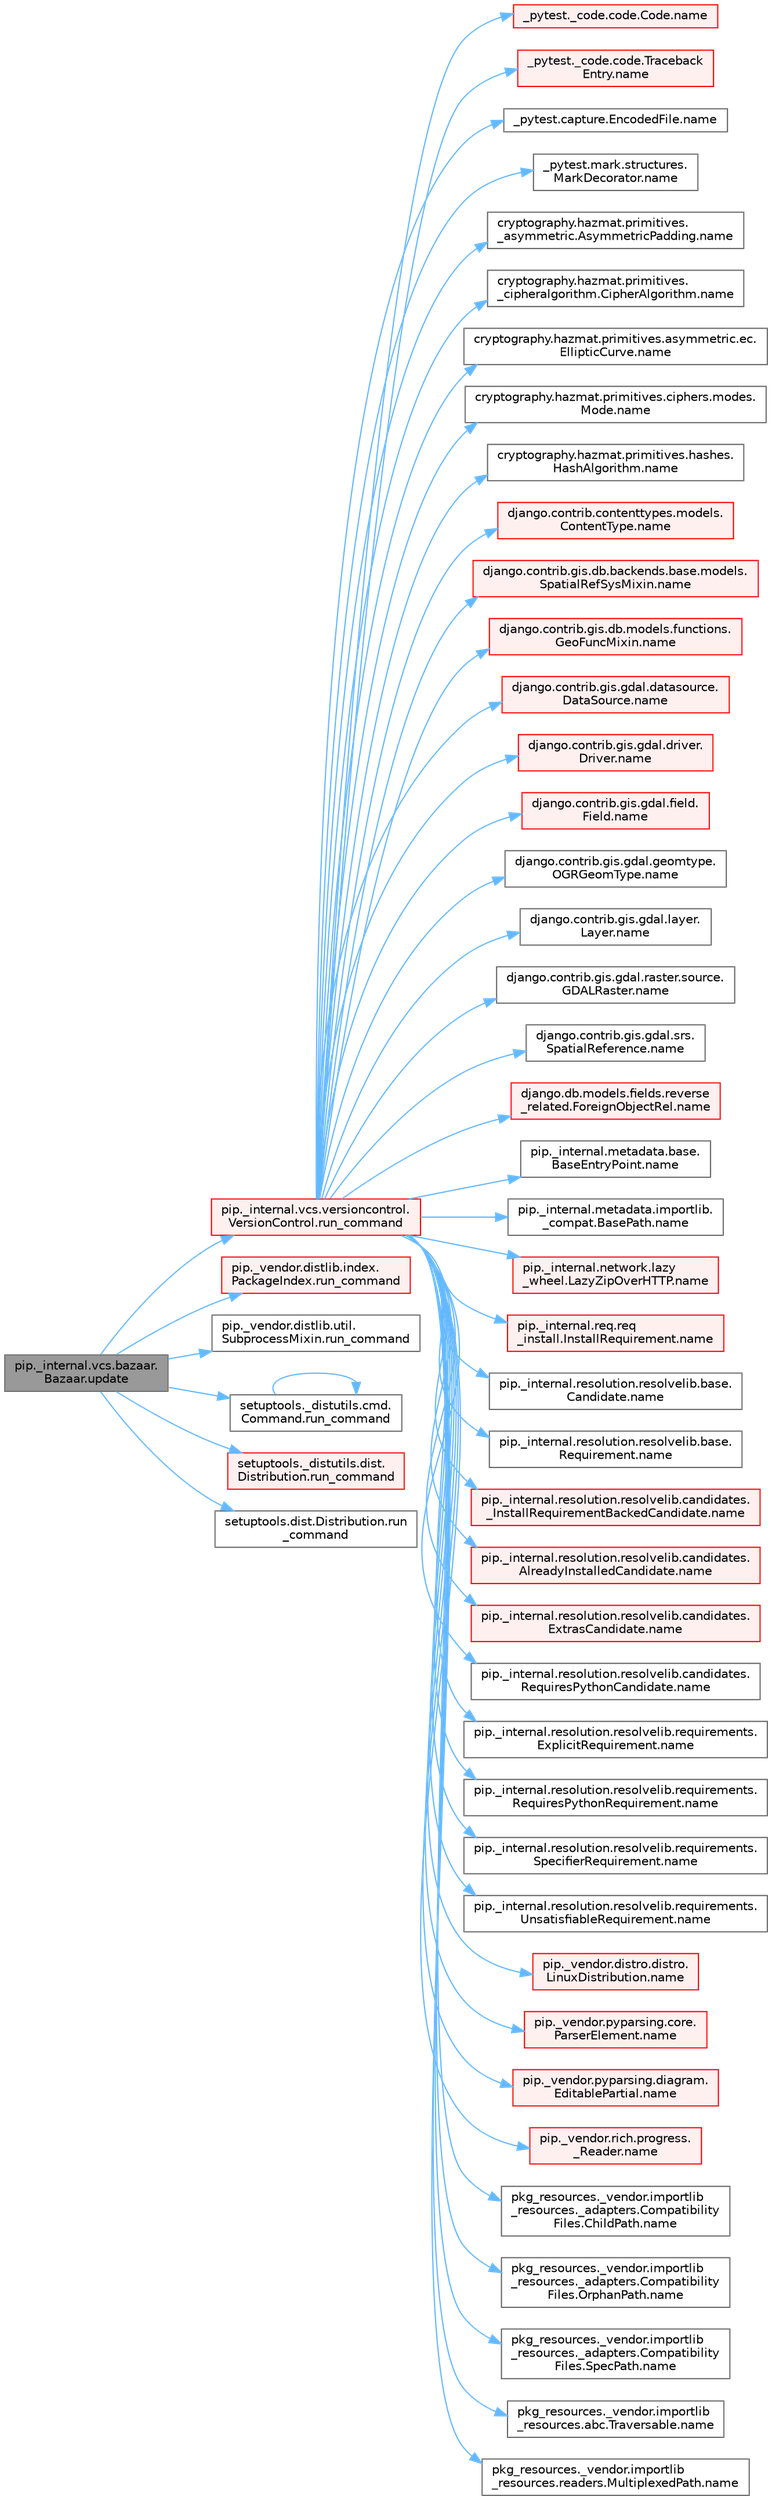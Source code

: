 digraph "pip._internal.vcs.bazaar.Bazaar.update"
{
 // LATEX_PDF_SIZE
  bgcolor="transparent";
  edge [fontname=Helvetica,fontsize=10,labelfontname=Helvetica,labelfontsize=10];
  node [fontname=Helvetica,fontsize=10,shape=box,height=0.2,width=0.4];
  rankdir="LR";
  Node1 [id="Node000001",label="pip._internal.vcs.bazaar.\lBazaar.update",height=0.2,width=0.4,color="gray40", fillcolor="grey60", style="filled", fontcolor="black",tooltip=" "];
  Node1 -> Node2 [id="edge1_Node000001_Node000002",color="steelblue1",style="solid",tooltip=" "];
  Node2 [id="Node000002",label="pip._internal.vcs.versioncontrol.\lVersionControl.run_command",height=0.2,width=0.4,color="red", fillcolor="#FFF0F0", style="filled",URL="$classpip_1_1__internal_1_1vcs_1_1versioncontrol_1_1_version_control.html#a7f3113dd29f4badd64da85b03c42c02c",tooltip=" "];
  Node2 -> Node3 [id="edge2_Node000002_Node000003",color="steelblue1",style="solid",tooltip=" "];
  Node3 [id="Node000003",label="_pytest._code.code.Code.name",height=0.2,width=0.4,color="red", fillcolor="#FFF0F0", style="filled",URL="$class__pytest_1_1__code_1_1code_1_1_code.html#a1f3cbc53ca6df4a1bab12183694b6e78",tooltip=" "];
  Node2 -> Node15 [id="edge3_Node000002_Node000015",color="steelblue1",style="solid",tooltip=" "];
  Node15 [id="Node000015",label="_pytest._code.code.Traceback\lEntry.name",height=0.2,width=0.4,color="red", fillcolor="#FFF0F0", style="filled",URL="$class__pytest_1_1__code_1_1code_1_1_traceback_entry.html#a106b95c0753f41669fbfb8ee4c11ad3d",tooltip=" "];
  Node2 -> Node17 [id="edge4_Node000002_Node000017",color="steelblue1",style="solid",tooltip=" "];
  Node17 [id="Node000017",label="_pytest.capture.EncodedFile.name",height=0.2,width=0.4,color="grey40", fillcolor="white", style="filled",URL="$class__pytest_1_1capture_1_1_encoded_file.html#a738c73b5de21c7261d9e51f71e4f0397",tooltip=" "];
  Node2 -> Node18 [id="edge5_Node000002_Node000018",color="steelblue1",style="solid",tooltip=" "];
  Node18 [id="Node000018",label="_pytest.mark.structures.\lMarkDecorator.name",height=0.2,width=0.4,color="grey40", fillcolor="white", style="filled",URL="$class__pytest_1_1mark_1_1structures_1_1_mark_decorator.html#ae8f66760cda125450e0e3bd38689c72f",tooltip=" "];
  Node2 -> Node19 [id="edge6_Node000002_Node000019",color="steelblue1",style="solid",tooltip=" "];
  Node19 [id="Node000019",label="cryptography.hazmat.primitives.\l_asymmetric.AsymmetricPadding.name",height=0.2,width=0.4,color="grey40", fillcolor="white", style="filled",URL="$classcryptography_1_1hazmat_1_1primitives_1_1__asymmetric_1_1_asymmetric_padding.html#a8f72e8284cb336861a873ed5ce0e39b5",tooltip=" "];
  Node2 -> Node20 [id="edge7_Node000002_Node000020",color="steelblue1",style="solid",tooltip=" "];
  Node20 [id="Node000020",label="cryptography.hazmat.primitives.\l_cipheralgorithm.CipherAlgorithm.name",height=0.2,width=0.4,color="grey40", fillcolor="white", style="filled",URL="$classcryptography_1_1hazmat_1_1primitives_1_1__cipheralgorithm_1_1_cipher_algorithm.html#a50567a5c3388450ab7aa883ab34a1ac7",tooltip=" "];
  Node2 -> Node21 [id="edge8_Node000002_Node000021",color="steelblue1",style="solid",tooltip=" "];
  Node21 [id="Node000021",label="cryptography.hazmat.primitives.asymmetric.ec.\lEllipticCurve.name",height=0.2,width=0.4,color="grey40", fillcolor="white", style="filled",URL="$classcryptography_1_1hazmat_1_1primitives_1_1asymmetric_1_1ec_1_1_elliptic_curve.html#a2775c4e945309a6c7ea33dace1698a60",tooltip=" "];
  Node2 -> Node22 [id="edge9_Node000002_Node000022",color="steelblue1",style="solid",tooltip=" "];
  Node22 [id="Node000022",label="cryptography.hazmat.primitives.ciphers.modes.\lMode.name",height=0.2,width=0.4,color="grey40", fillcolor="white", style="filled",URL="$classcryptography_1_1hazmat_1_1primitives_1_1ciphers_1_1modes_1_1_mode.html#a99d93fd1370a2abbb5bb5cffbd5ff0f7",tooltip=" "];
  Node2 -> Node23 [id="edge10_Node000002_Node000023",color="steelblue1",style="solid",tooltip=" "];
  Node23 [id="Node000023",label="cryptography.hazmat.primitives.hashes.\lHashAlgorithm.name",height=0.2,width=0.4,color="grey40", fillcolor="white", style="filled",URL="$classcryptography_1_1hazmat_1_1primitives_1_1hashes_1_1_hash_algorithm.html#a42c7e1582d9b46a015774af9e5cbbb0b",tooltip=" "];
  Node2 -> Node24 [id="edge11_Node000002_Node000024",color="steelblue1",style="solid",tooltip=" "];
  Node24 [id="Node000024",label="django.contrib.contenttypes.models.\lContentType.name",height=0.2,width=0.4,color="red", fillcolor="#FFF0F0", style="filled",URL="$classdjango_1_1contrib_1_1contenttypes_1_1models_1_1_content_type.html#a305b62f56597bb2e4823dcf5e6ccdcf8",tooltip=" "];
  Node2 -> Node26 [id="edge12_Node000002_Node000026",color="steelblue1",style="solid",tooltip=" "];
  Node26 [id="Node000026",label="django.contrib.gis.db.backends.base.models.\lSpatialRefSysMixin.name",height=0.2,width=0.4,color="red", fillcolor="#FFF0F0", style="filled",URL="$classdjango_1_1contrib_1_1gis_1_1db_1_1backends_1_1base_1_1models_1_1_spatial_ref_sys_mixin.html#a56fe36e786b49160249395f453dd1cab",tooltip=" "];
  Node2 -> Node56 [id="edge13_Node000002_Node000056",color="steelblue1",style="solid",tooltip=" "];
  Node56 [id="Node000056",label="django.contrib.gis.db.models.functions.\lGeoFuncMixin.name",height=0.2,width=0.4,color="red", fillcolor="#FFF0F0", style="filled",URL="$classdjango_1_1contrib_1_1gis_1_1db_1_1models_1_1functions_1_1_geo_func_mixin.html#adeeb6b2c9db337396468712e919af622",tooltip=" "];
  Node2 -> Node57 [id="edge14_Node000002_Node000057",color="steelblue1",style="solid",tooltip=" "];
  Node57 [id="Node000057",label="django.contrib.gis.gdal.datasource.\lDataSource.name",height=0.2,width=0.4,color="red", fillcolor="#FFF0F0", style="filled",URL="$classdjango_1_1contrib_1_1gis_1_1gdal_1_1datasource_1_1_data_source.html#aaa98728c7ef6f4d96c689550e8af3ed5",tooltip=" "];
  Node2 -> Node71 [id="edge15_Node000002_Node000071",color="steelblue1",style="solid",tooltip=" "];
  Node71 [id="Node000071",label="django.contrib.gis.gdal.driver.\lDriver.name",height=0.2,width=0.4,color="red", fillcolor="#FFF0F0", style="filled",URL="$classdjango_1_1contrib_1_1gis_1_1gdal_1_1driver_1_1_driver.html#aaa5d4d1b9fd762839db84d1e56e36b7f",tooltip=" "];
  Node2 -> Node72 [id="edge16_Node000002_Node000072",color="steelblue1",style="solid",tooltip=" "];
  Node72 [id="Node000072",label="django.contrib.gis.gdal.field.\lField.name",height=0.2,width=0.4,color="red", fillcolor="#FFF0F0", style="filled",URL="$classdjango_1_1contrib_1_1gis_1_1gdal_1_1field_1_1_field.html#a28a3b0af5006d5abf34d5b1497011368",tooltip=" "];
  Node2 -> Node73 [id="edge17_Node000002_Node000073",color="steelblue1",style="solid",tooltip=" "];
  Node73 [id="Node000073",label="django.contrib.gis.gdal.geomtype.\lOGRGeomType.name",height=0.2,width=0.4,color="grey40", fillcolor="white", style="filled",URL="$classdjango_1_1contrib_1_1gis_1_1gdal_1_1geomtype_1_1_o_g_r_geom_type.html#a719b3100682ab8df79fd8a2484163b8e",tooltip=" "];
  Node2 -> Node74 [id="edge18_Node000002_Node000074",color="steelblue1",style="solid",tooltip=" "];
  Node74 [id="Node000074",label="django.contrib.gis.gdal.layer.\lLayer.name",height=0.2,width=0.4,color="grey40", fillcolor="white", style="filled",URL="$classdjango_1_1contrib_1_1gis_1_1gdal_1_1layer_1_1_layer.html#a53791d8e2fe8b1ca86b426a625e7d66c",tooltip=" "];
  Node2 -> Node75 [id="edge19_Node000002_Node000075",color="steelblue1",style="solid",tooltip=" "];
  Node75 [id="Node000075",label="django.contrib.gis.gdal.raster.source.\lGDALRaster.name",height=0.2,width=0.4,color="grey40", fillcolor="white", style="filled",URL="$classdjango_1_1contrib_1_1gis_1_1gdal_1_1raster_1_1source_1_1_g_d_a_l_raster.html#a6cca2a8eca0ab4ff2e89f0f0cce590d1",tooltip=" "];
  Node2 -> Node76 [id="edge20_Node000002_Node000076",color="steelblue1",style="solid",tooltip=" "];
  Node76 [id="Node000076",label="django.contrib.gis.gdal.srs.\lSpatialReference.name",height=0.2,width=0.4,color="grey40", fillcolor="white", style="filled",URL="$classdjango_1_1contrib_1_1gis_1_1gdal_1_1srs_1_1_spatial_reference.html#ac2c9d37b41ae1a91ca63a7046590d603",tooltip=" "];
  Node2 -> Node77 [id="edge21_Node000002_Node000077",color="steelblue1",style="solid",tooltip=" "];
  Node77 [id="Node000077",label="django.db.models.fields.reverse\l_related.ForeignObjectRel.name",height=0.2,width=0.4,color="red", fillcolor="#FFF0F0", style="filled",URL="$classdjango_1_1db_1_1models_1_1fields_1_1reverse__related_1_1_foreign_object_rel.html#a5c0c2387142987d2c9582e677e90b5d7",tooltip=" "];
  Node2 -> Node390 [id="edge22_Node000002_Node000390",color="steelblue1",style="solid",tooltip=" "];
  Node390 [id="Node000390",label="pip._internal.metadata.base.\lBaseEntryPoint.name",height=0.2,width=0.4,color="grey40", fillcolor="white", style="filled",URL="$classpip_1_1__internal_1_1metadata_1_1base_1_1_base_entry_point.html#acd0c7299966258aeb0876da26520233d",tooltip=" "];
  Node2 -> Node391 [id="edge23_Node000002_Node000391",color="steelblue1",style="solid",tooltip=" "];
  Node391 [id="Node000391",label="pip._internal.metadata.importlib.\l_compat.BasePath.name",height=0.2,width=0.4,color="grey40", fillcolor="white", style="filled",URL="$classpip_1_1__internal_1_1metadata_1_1importlib_1_1__compat_1_1_base_path.html#aa5b4e00be6be00e1bd599909ae50bc00",tooltip=" "];
  Node2 -> Node392 [id="edge24_Node000002_Node000392",color="steelblue1",style="solid",tooltip=" "];
  Node392 [id="Node000392",label="pip._internal.network.lazy\l_wheel.LazyZipOverHTTP.name",height=0.2,width=0.4,color="red", fillcolor="#FFF0F0", style="filled",URL="$classpip_1_1__internal_1_1network_1_1lazy__wheel_1_1_lazy_zip_over_h_t_t_p.html#a59403bb703d375caa6c1dda7573257a1",tooltip=" "];
  Node2 -> Node393 [id="edge25_Node000002_Node000393",color="steelblue1",style="solid",tooltip=" "];
  Node393 [id="Node000393",label="pip._internal.req.req\l_install.InstallRequirement.name",height=0.2,width=0.4,color="red", fillcolor="#FFF0F0", style="filled",URL="$classpip_1_1__internal_1_1req_1_1req__install_1_1_install_requirement.html#a6b019e16ae98576ae64c68e0f5824e34",tooltip=" "];
  Node2 -> Node401 [id="edge26_Node000002_Node000401",color="steelblue1",style="solid",tooltip=" "];
  Node401 [id="Node000401",label="pip._internal.resolution.resolvelib.base.\lCandidate.name",height=0.2,width=0.4,color="grey40", fillcolor="white", style="filled",URL="$classpip_1_1__internal_1_1resolution_1_1resolvelib_1_1base_1_1_candidate.html#a7000e68e912182072a011f9df0c142ee",tooltip=" "];
  Node2 -> Node402 [id="edge27_Node000002_Node000402",color="steelblue1",style="solid",tooltip=" "];
  Node402 [id="Node000402",label="pip._internal.resolution.resolvelib.base.\lRequirement.name",height=0.2,width=0.4,color="grey40", fillcolor="white", style="filled",URL="$classpip_1_1__internal_1_1resolution_1_1resolvelib_1_1base_1_1_requirement.html#a013752876d4b3521f3a087987b443d90",tooltip=" "];
  Node2 -> Node403 [id="edge28_Node000002_Node000403",color="steelblue1",style="solid",tooltip=" "];
  Node403 [id="Node000403",label="pip._internal.resolution.resolvelib.candidates.\l_InstallRequirementBackedCandidate.name",height=0.2,width=0.4,color="red", fillcolor="#FFF0F0", style="filled",URL="$classpip_1_1__internal_1_1resolution_1_1resolvelib_1_1candidates_1_1___install_requirement_backed_candidate.html#a1538a825241b855a4abf51d6bf616cde",tooltip=" "];
  Node2 -> Node487 [id="edge29_Node000002_Node000487",color="steelblue1",style="solid",tooltip=" "];
  Node487 [id="Node000487",label="pip._internal.resolution.resolvelib.candidates.\lAlreadyInstalledCandidate.name",height=0.2,width=0.4,color="red", fillcolor="#FFF0F0", style="filled",URL="$classpip_1_1__internal_1_1resolution_1_1resolvelib_1_1candidates_1_1_already_installed_candidate.html#a0f4ae3f092daa140dc8bda04e8d0f2d0",tooltip=" "];
  Node2 -> Node488 [id="edge30_Node000002_Node000488",color="steelblue1",style="solid",tooltip=" "];
  Node488 [id="Node000488",label="pip._internal.resolution.resolvelib.candidates.\lExtrasCandidate.name",height=0.2,width=0.4,color="red", fillcolor="#FFF0F0", style="filled",URL="$classpip_1_1__internal_1_1resolution_1_1resolvelib_1_1candidates_1_1_extras_candidate.html#a6e13b1ab724cd7af8b22cadb37352b31",tooltip=" "];
  Node2 -> Node526 [id="edge31_Node000002_Node000526",color="steelblue1",style="solid",tooltip=" "];
  Node526 [id="Node000526",label="pip._internal.resolution.resolvelib.candidates.\lRequiresPythonCandidate.name",height=0.2,width=0.4,color="grey40", fillcolor="white", style="filled",URL="$classpip_1_1__internal_1_1resolution_1_1resolvelib_1_1candidates_1_1_requires_python_candidate.html#aeff13058676b07d1b67feed53749d838",tooltip=" "];
  Node2 -> Node527 [id="edge32_Node000002_Node000527",color="steelblue1",style="solid",tooltip=" "];
  Node527 [id="Node000527",label="pip._internal.resolution.resolvelib.requirements.\lExplicitRequirement.name",height=0.2,width=0.4,color="grey40", fillcolor="white", style="filled",URL="$classpip_1_1__internal_1_1resolution_1_1resolvelib_1_1requirements_1_1_explicit_requirement.html#a3e8f9b07c17be864b1a90cc2f5e87b35",tooltip=" "];
  Node2 -> Node528 [id="edge33_Node000002_Node000528",color="steelblue1",style="solid",tooltip=" "];
  Node528 [id="Node000528",label="pip._internal.resolution.resolvelib.requirements.\lRequiresPythonRequirement.name",height=0.2,width=0.4,color="grey40", fillcolor="white", style="filled",URL="$classpip_1_1__internal_1_1resolution_1_1resolvelib_1_1requirements_1_1_requires_python_requirement.html#ac555e717a97ebb38cb2ad735939cf8b8",tooltip=" "];
  Node2 -> Node529 [id="edge34_Node000002_Node000529",color="steelblue1",style="solid",tooltip=" "];
  Node529 [id="Node000529",label="pip._internal.resolution.resolvelib.requirements.\lSpecifierRequirement.name",height=0.2,width=0.4,color="grey40", fillcolor="white", style="filled",URL="$classpip_1_1__internal_1_1resolution_1_1resolvelib_1_1requirements_1_1_specifier_requirement.html#af2ae64f787d166605910d13457564fd9",tooltip=" "];
  Node2 -> Node530 [id="edge35_Node000002_Node000530",color="steelblue1",style="solid",tooltip=" "];
  Node530 [id="Node000530",label="pip._internal.resolution.resolvelib.requirements.\lUnsatisfiableRequirement.name",height=0.2,width=0.4,color="grey40", fillcolor="white", style="filled",URL="$classpip_1_1__internal_1_1resolution_1_1resolvelib_1_1requirements_1_1_unsatisfiable_requirement.html#a78f7012fa925a93d5600232bf2bc9728",tooltip=" "];
  Node2 -> Node531 [id="edge36_Node000002_Node000531",color="steelblue1",style="solid",tooltip=" "];
  Node531 [id="Node000531",label="pip._vendor.distro.distro.\lLinuxDistribution.name",height=0.2,width=0.4,color="red", fillcolor="#FFF0F0", style="filled",URL="$classpip_1_1__vendor_1_1distro_1_1distro_1_1_linux_distribution.html#a0f30009e5f86e89a27bd187e8a759e32",tooltip=" "];
  Node2 -> Node592 [id="edge37_Node000002_Node000592",color="steelblue1",style="solid",tooltip=" "];
  Node592 [id="Node000592",label="pip._vendor.pyparsing.core.\lParserElement.name",height=0.2,width=0.4,color="red", fillcolor="#FFF0F0", style="filled",URL="$classpip_1_1__vendor_1_1pyparsing_1_1core_1_1_parser_element.html#ad7db196655f86eaadabd81c40af25717",tooltip=" "];
  Node2 -> Node690 [id="edge38_Node000002_Node000690",color="steelblue1",style="solid",tooltip=" "];
  Node690 [id="Node000690",label="pip._vendor.pyparsing.diagram.\lEditablePartial.name",height=0.2,width=0.4,color="red", fillcolor="#FFF0F0", style="filled",URL="$classpip_1_1__vendor_1_1pyparsing_1_1diagram_1_1_editable_partial.html#a3c8365249bd6514fce002d62622de581",tooltip=" "];
  Node2 -> Node694 [id="edge39_Node000002_Node000694",color="steelblue1",style="solid",tooltip=" "];
  Node694 [id="Node000694",label="pip._vendor.rich.progress.\l_Reader.name",height=0.2,width=0.4,color="red", fillcolor="#FFF0F0", style="filled",URL="$classpip_1_1__vendor_1_1rich_1_1progress_1_1___reader.html#a545f897ce86cf3e798598cb200357c13",tooltip=" "];
  Node2 -> Node781 [id="edge40_Node000002_Node000781",color="steelblue1",style="solid",tooltip=" "];
  Node781 [id="Node000781",label="pkg_resources._vendor.importlib\l_resources._adapters.Compatibility\lFiles.ChildPath.name",height=0.2,width=0.4,color="grey40", fillcolor="white", style="filled",URL="$classpkg__resources_1_1__vendor_1_1importlib__resources_1_1__adapters_1_1_compatibility_files_1_1_child_path.html#afc94399ed8b98c04ce4e64ba7d938f83",tooltip=" "];
  Node2 -> Node782 [id="edge41_Node000002_Node000782",color="steelblue1",style="solid",tooltip=" "];
  Node782 [id="Node000782",label="pkg_resources._vendor.importlib\l_resources._adapters.Compatibility\lFiles.OrphanPath.name",height=0.2,width=0.4,color="grey40", fillcolor="white", style="filled",URL="$classpkg__resources_1_1__vendor_1_1importlib__resources_1_1__adapters_1_1_compatibility_files_1_1_orphan_path.html#ae9a1eacc3cea7040188062420f00df9b",tooltip=" "];
  Node2 -> Node783 [id="edge42_Node000002_Node000783",color="steelblue1",style="solid",tooltip=" "];
  Node783 [id="Node000783",label="pkg_resources._vendor.importlib\l_resources._adapters.Compatibility\lFiles.SpecPath.name",height=0.2,width=0.4,color="grey40", fillcolor="white", style="filled",URL="$classpkg__resources_1_1__vendor_1_1importlib__resources_1_1__adapters_1_1_compatibility_files_1_1_spec_path.html#a0c35c534c3eb08000540b1e49ea78514",tooltip=" "];
  Node2 -> Node784 [id="edge43_Node000002_Node000784",color="steelblue1",style="solid",tooltip=" "];
  Node784 [id="Node000784",label="pkg_resources._vendor.importlib\l_resources.abc.Traversable.name",height=0.2,width=0.4,color="grey40", fillcolor="white", style="filled",URL="$classpkg__resources_1_1__vendor_1_1importlib__resources_1_1abc_1_1_traversable.html#afe86b0d2fe70d19f7f25feb2a1bf5548",tooltip=" "];
  Node2 -> Node785 [id="edge44_Node000002_Node000785",color="steelblue1",style="solid",tooltip=" "];
  Node785 [id="Node000785",label="pkg_resources._vendor.importlib\l_resources.readers.MultiplexedPath.name",height=0.2,width=0.4,color="grey40", fillcolor="white", style="filled",URL="$classpkg__resources_1_1__vendor_1_1importlib__resources_1_1readers_1_1_multiplexed_path.html#ab768a171abd146d3e614e5f56eac674d",tooltip=" "];
  Node1 -> Node4357 [id="edge45_Node000001_Node004357",color="steelblue1",style="solid",tooltip=" "];
  Node4357 [id="Node004357",label="pip._vendor.distlib.index.\lPackageIndex.run_command",height=0.2,width=0.4,color="red", fillcolor="#FFF0F0", style="filled",URL="$classpip_1_1__vendor_1_1distlib_1_1index_1_1_package_index.html#acd7bac9eea76a4f817fcadc41b2c9892",tooltip=" "];
  Node1 -> Node4358 [id="edge46_Node000001_Node004358",color="steelblue1",style="solid",tooltip=" "];
  Node4358 [id="Node004358",label="pip._vendor.distlib.util.\lSubprocessMixin.run_command",height=0.2,width=0.4,color="grey40", fillcolor="white", style="filled",URL="$classpip_1_1__vendor_1_1distlib_1_1util_1_1_subprocess_mixin.html#a67b639c1839416a8a0e96ca282d92002",tooltip=" "];
  Node1 -> Node4359 [id="edge47_Node000001_Node004359",color="steelblue1",style="solid",tooltip=" "];
  Node4359 [id="Node004359",label="setuptools._distutils.cmd.\lCommand.run_command",height=0.2,width=0.4,color="grey40", fillcolor="white", style="filled",URL="$classsetuptools_1_1__distutils_1_1cmd_1_1_command.html#a4563751ee7f1d9e8fab0309f53ba8296",tooltip=" "];
  Node4359 -> Node4359 [id="edge48_Node004359_Node004359",color="steelblue1",style="solid",tooltip=" "];
  Node1 -> Node4360 [id="edge49_Node000001_Node004360",color="steelblue1",style="solid",tooltip=" "];
  Node4360 [id="Node004360",label="setuptools._distutils.dist.\lDistribution.run_command",height=0.2,width=0.4,color="red", fillcolor="#FFF0F0", style="filled",URL="$classsetuptools_1_1__distutils_1_1dist_1_1_distribution.html#af88f5c28eb0069f7f38d97a6ec0b6aa3",tooltip=" "];
  Node1 -> Node4371 [id="edge50_Node000001_Node004371",color="steelblue1",style="solid",tooltip=" "];
  Node4371 [id="Node004371",label="setuptools.dist.Distribution.run\l_command",height=0.2,width=0.4,color="grey40", fillcolor="white", style="filled",URL="$classsetuptools_1_1dist_1_1_distribution.html#ada44d31a730845b467a60aa9fb177bd0",tooltip=" "];
}

